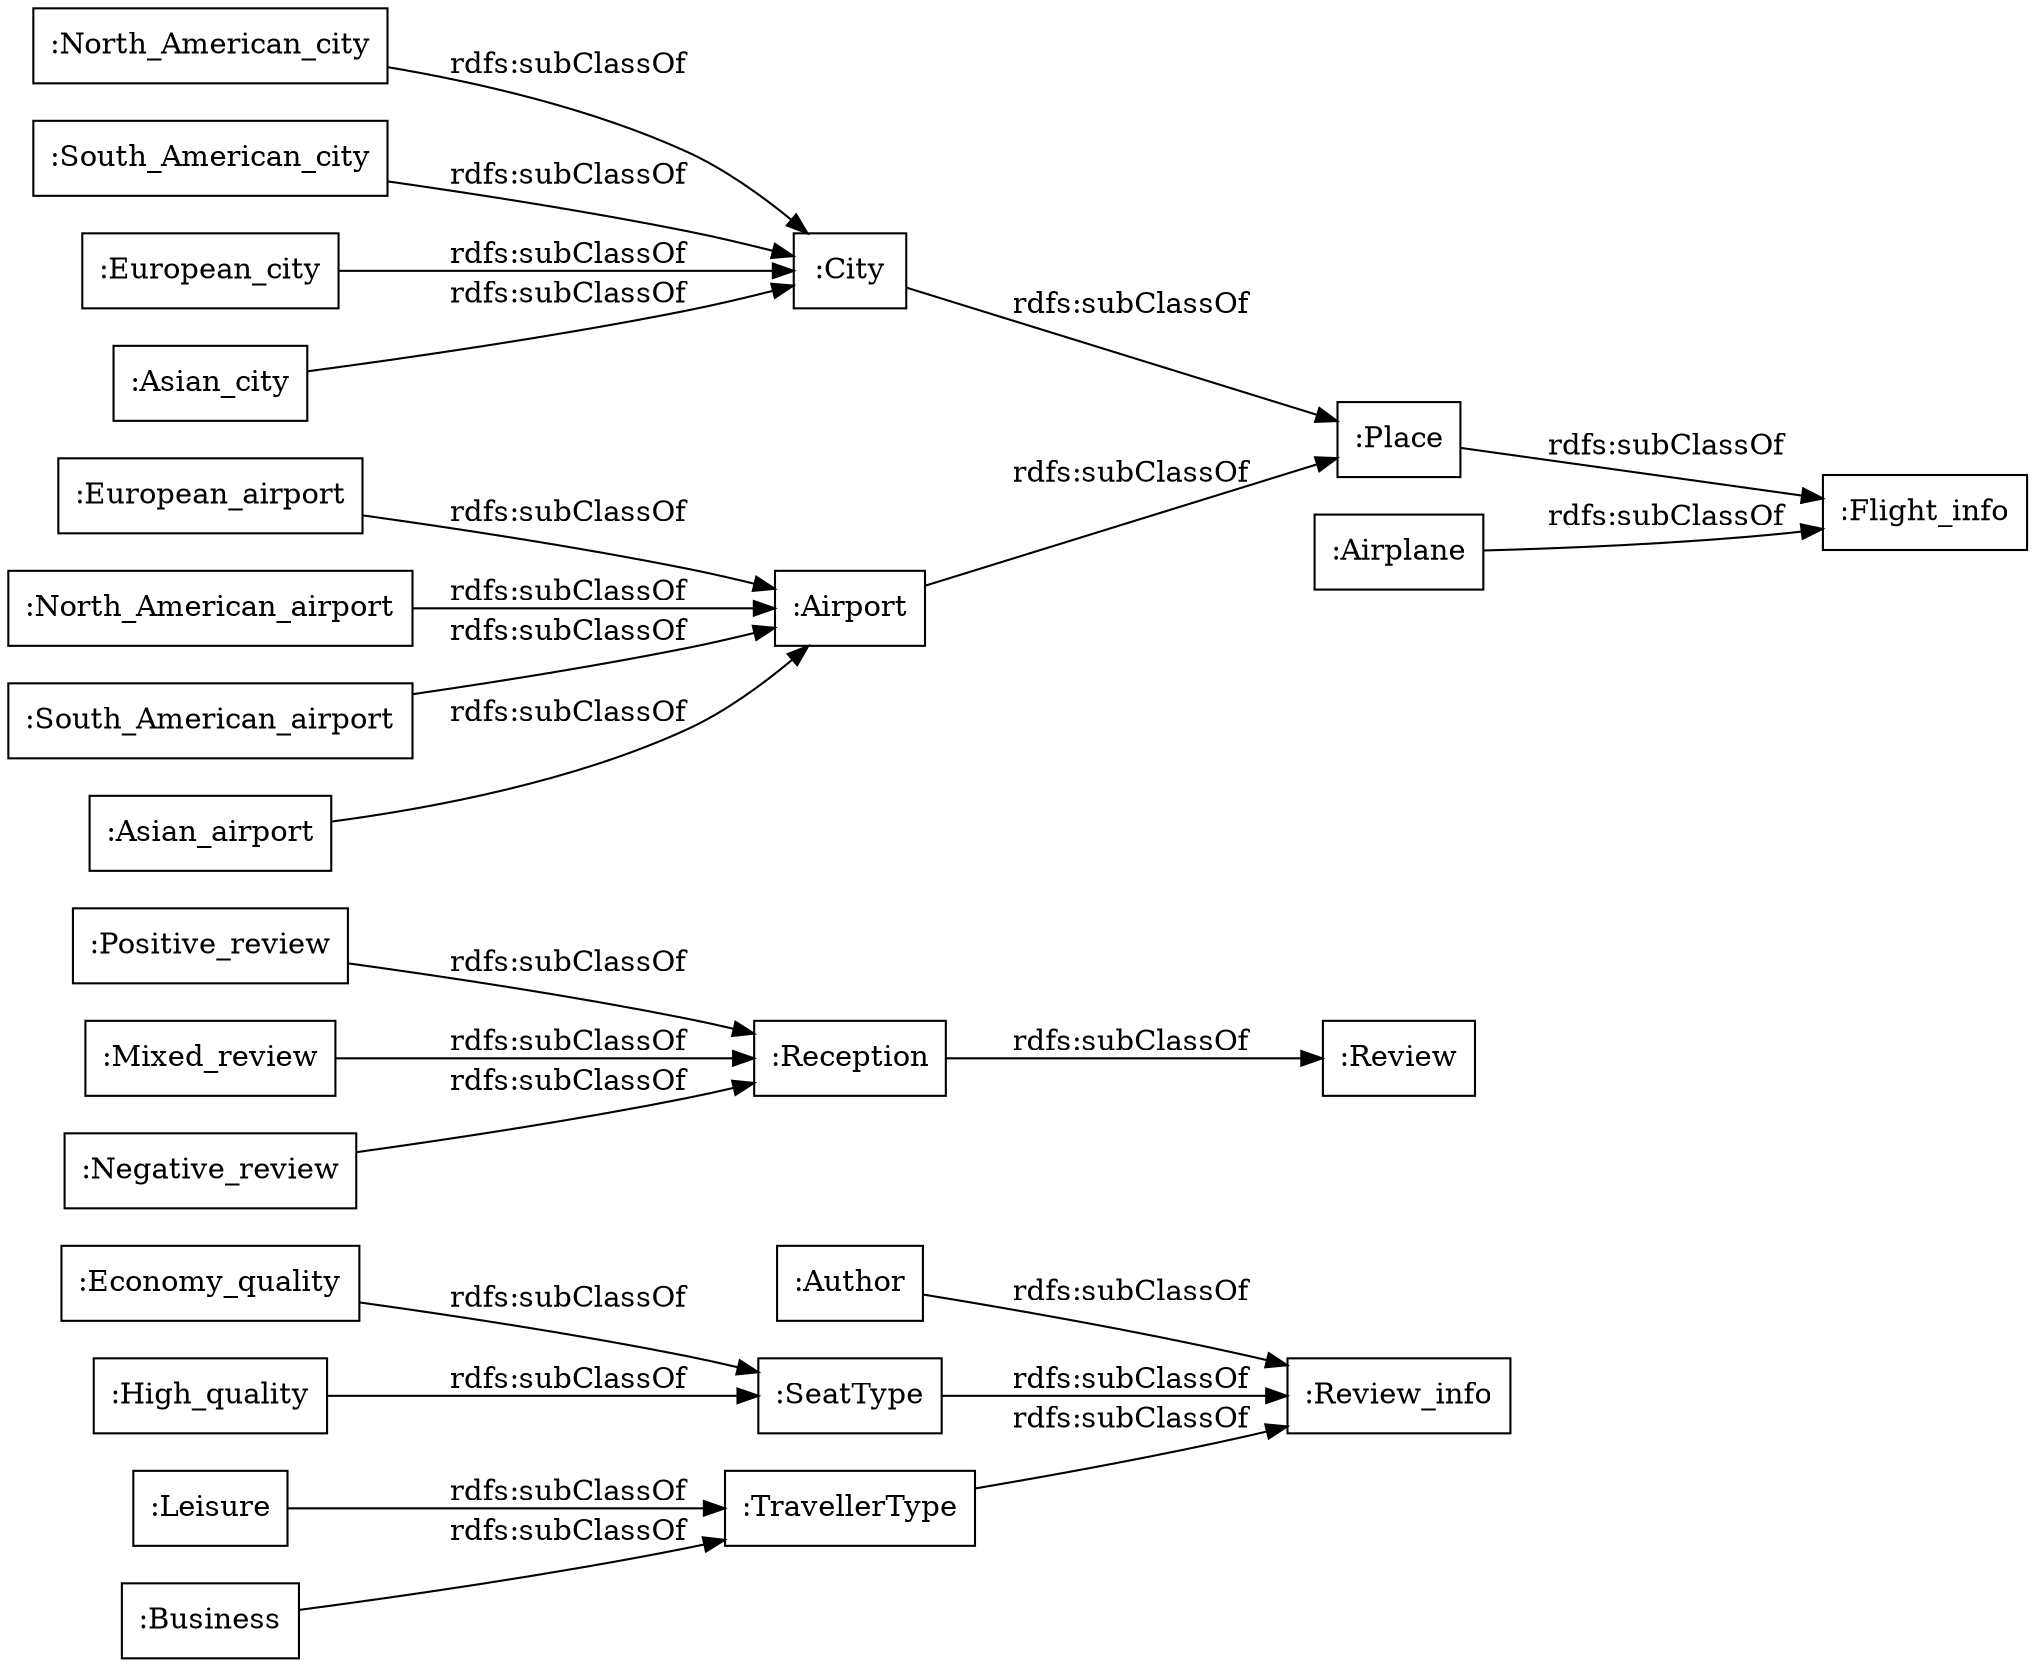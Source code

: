 digraph ar2dtool_diagram { 
rankdir=LR;
size="1000"
node [shape = rectangle, color="black"]; ":TravellerType" ":Reception" ":Positive_review" ":European_airport" ":Review" ":Mixed_review" ":Author" ":Airplane" ":Negative_review" ":SeatType" ":Review_info" ":South_American_airport" ":Airport" ":North_American_city" ":Leisure" ":Economy_quality" ":Asian_airport" ":City" ":North_American_airport" ":High_quality" ":South_American_city" ":European_city" ":Place" ":Business" ":Flight_info" ":Asian_city" ; /*classes style*/
	":North_American_airport" -> ":Airport" [ label = "rdfs:subClassOf" ];
	":Asian_city" -> ":City" [ label = "rdfs:subClassOf" ];
	":European_airport" -> ":Airport" [ label = "rdfs:subClassOf" ];
	":TravellerType" -> ":Review_info" [ label = "rdfs:subClassOf" ];
	":European_city" -> ":City" [ label = "rdfs:subClassOf" ];
	":Economy_quality" -> ":SeatType" [ label = "rdfs:subClassOf" ];
	":Leisure" -> ":TravellerType" [ label = "rdfs:subClassOf" ];
	":High_quality" -> ":SeatType" [ label = "rdfs:subClassOf" ];
	":Asian_airport" -> ":Airport" [ label = "rdfs:subClassOf" ];
	":Place" -> ":Flight_info" [ label = "rdfs:subClassOf" ];
	":Negative_review" -> ":Reception" [ label = "rdfs:subClassOf" ];
	":Airport" -> ":Place" [ label = "rdfs:subClassOf" ];
	":Author" -> ":Review_info" [ label = "rdfs:subClassOf" ];
	":South_American_airport" -> ":Airport" [ label = "rdfs:subClassOf" ];
	":South_American_city" -> ":City" [ label = "rdfs:subClassOf" ];
	":Airplane" -> ":Flight_info" [ label = "rdfs:subClassOf" ];
	":SeatType" -> ":Review_info" [ label = "rdfs:subClassOf" ];
	":Mixed_review" -> ":Reception" [ label = "rdfs:subClassOf" ];
	":Positive_review" -> ":Reception" [ label = "rdfs:subClassOf" ];
	":City" -> ":Place" [ label = "rdfs:subClassOf" ];
	":Reception" -> ":Review" [ label = "rdfs:subClassOf" ];
	":Business" -> ":TravellerType" [ label = "rdfs:subClassOf" ];
	":North_American_city" -> ":City" [ label = "rdfs:subClassOf" ];

}
